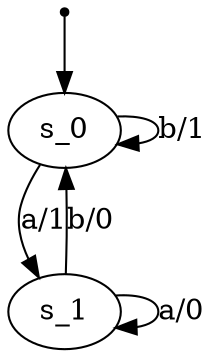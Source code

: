 digraph fsm {
	s_0 [root=true]
	s_1
	qi [shape = point]
	qi -> s_0
	s_0 -> s_0 [label="b/1"]
	s_0 -> s_1 [label="a/1"]
	s_1 -> s_0 [label="b/0"]
	s_1 -> s_1 [label="a/0"]
}